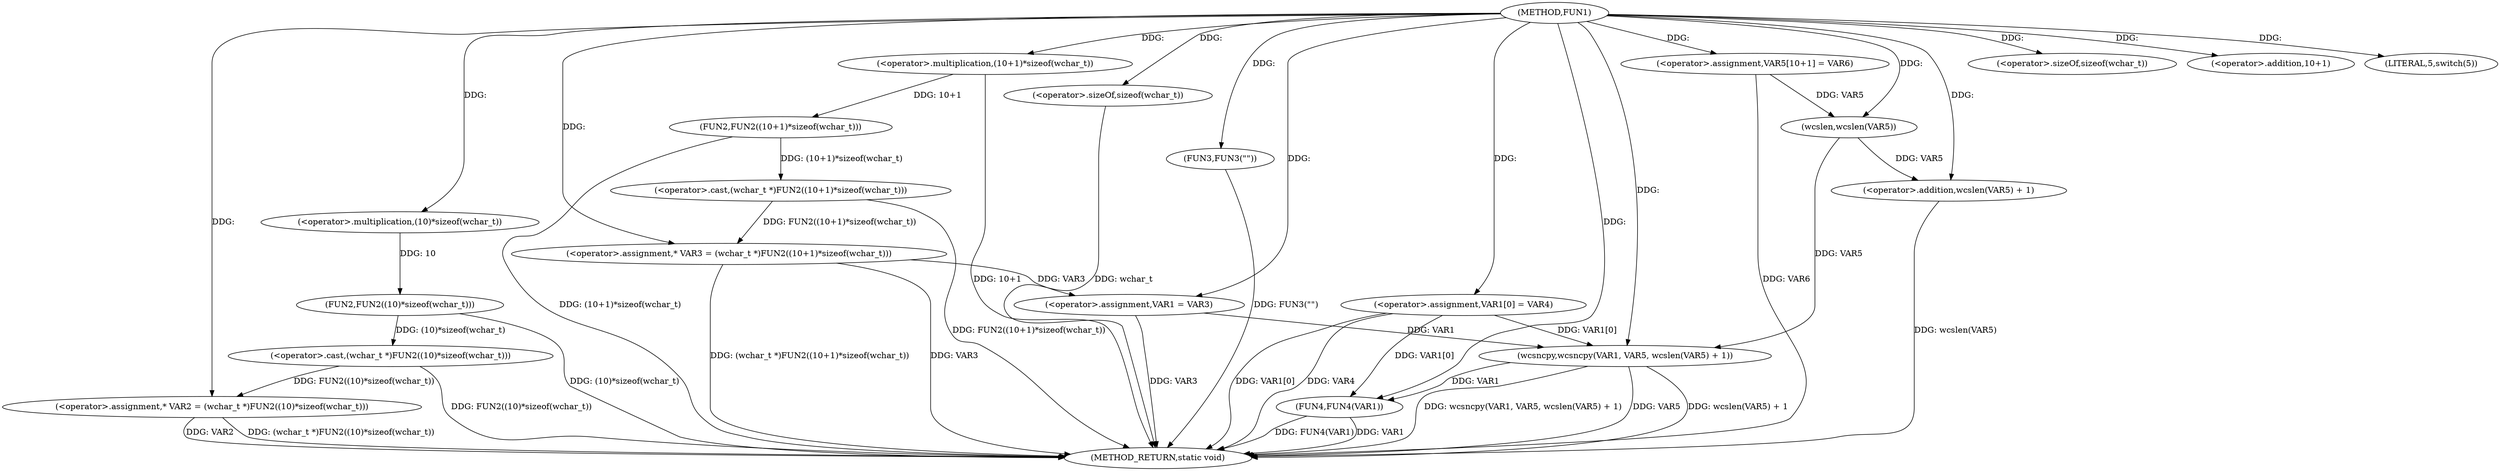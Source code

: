 digraph FUN1 {  
"1000100" [label = "(METHOD,FUN1)" ]
"1000156" [label = "(METHOD_RETURN,static void)" ]
"1000104" [label = "(<operator>.assignment,* VAR2 = (wchar_t *)FUN2((10)*sizeof(wchar_t)))" ]
"1000106" [label = "(<operator>.cast,(wchar_t *)FUN2((10)*sizeof(wchar_t)))" ]
"1000108" [label = "(FUN2,FUN2((10)*sizeof(wchar_t)))" ]
"1000109" [label = "(<operator>.multiplication,(10)*sizeof(wchar_t))" ]
"1000111" [label = "(<operator>.sizeOf,sizeof(wchar_t))" ]
"1000114" [label = "(<operator>.assignment,* VAR3 = (wchar_t *)FUN2((10+1)*sizeof(wchar_t)))" ]
"1000116" [label = "(<operator>.cast,(wchar_t *)FUN2((10+1)*sizeof(wchar_t)))" ]
"1000118" [label = "(FUN2,FUN2((10+1)*sizeof(wchar_t)))" ]
"1000119" [label = "(<operator>.multiplication,(10+1)*sizeof(wchar_t))" ]
"1000120" [label = "(<operator>.addition,10+1)" ]
"1000123" [label = "(<operator>.sizeOf,sizeof(wchar_t))" ]
"1000126" [label = "(LITERAL,5,switch(5))" ]
"1000129" [label = "(FUN3,FUN3(\"\"))" ]
"1000133" [label = "(<operator>.assignment,VAR1 = VAR3)" ]
"1000136" [label = "(<operator>.assignment,VAR1[0] = VAR4)" ]
"1000144" [label = "(<operator>.assignment,VAR5[10+1] = VAR6)" ]
"1000147" [label = "(wcsncpy,wcsncpy(VAR1, VAR5, wcslen(VAR5) + 1))" ]
"1000150" [label = "(<operator>.addition,wcslen(VAR5) + 1)" ]
"1000151" [label = "(wcslen,wcslen(VAR5))" ]
"1000154" [label = "(FUN4,FUN4(VAR1))" ]
  "1000106" -> "1000156"  [ label = "DDG: FUN2((10)*sizeof(wchar_t))"] 
  "1000150" -> "1000156"  [ label = "DDG: wcslen(VAR5)"] 
  "1000104" -> "1000156"  [ label = "DDG: VAR2"] 
  "1000136" -> "1000156"  [ label = "DDG: VAR4"] 
  "1000114" -> "1000156"  [ label = "DDG: VAR3"] 
  "1000147" -> "1000156"  [ label = "DDG: VAR5"] 
  "1000116" -> "1000156"  [ label = "DDG: FUN2((10+1)*sizeof(wchar_t))"] 
  "1000154" -> "1000156"  [ label = "DDG: FUN4(VAR1)"] 
  "1000147" -> "1000156"  [ label = "DDG: wcslen(VAR5) + 1"] 
  "1000118" -> "1000156"  [ label = "DDG: (10+1)*sizeof(wchar_t)"] 
  "1000144" -> "1000156"  [ label = "DDG: VAR6"] 
  "1000123" -> "1000156"  [ label = "DDG: wchar_t"] 
  "1000129" -> "1000156"  [ label = "DDG: FUN3(\"\")"] 
  "1000154" -> "1000156"  [ label = "DDG: VAR1"] 
  "1000133" -> "1000156"  [ label = "DDG: VAR3"] 
  "1000119" -> "1000156"  [ label = "DDG: 10+1"] 
  "1000147" -> "1000156"  [ label = "DDG: wcsncpy(VAR1, VAR5, wcslen(VAR5) + 1)"] 
  "1000114" -> "1000156"  [ label = "DDG: (wchar_t *)FUN2((10+1)*sizeof(wchar_t))"] 
  "1000136" -> "1000156"  [ label = "DDG: VAR1[0]"] 
  "1000104" -> "1000156"  [ label = "DDG: (wchar_t *)FUN2((10)*sizeof(wchar_t))"] 
  "1000108" -> "1000156"  [ label = "DDG: (10)*sizeof(wchar_t)"] 
  "1000106" -> "1000104"  [ label = "DDG: FUN2((10)*sizeof(wchar_t))"] 
  "1000100" -> "1000104"  [ label = "DDG: "] 
  "1000108" -> "1000106"  [ label = "DDG: (10)*sizeof(wchar_t)"] 
  "1000109" -> "1000108"  [ label = "DDG: 10"] 
  "1000100" -> "1000109"  [ label = "DDG: "] 
  "1000100" -> "1000111"  [ label = "DDG: "] 
  "1000116" -> "1000114"  [ label = "DDG: FUN2((10+1)*sizeof(wchar_t))"] 
  "1000100" -> "1000114"  [ label = "DDG: "] 
  "1000118" -> "1000116"  [ label = "DDG: (10+1)*sizeof(wchar_t)"] 
  "1000119" -> "1000118"  [ label = "DDG: 10+1"] 
  "1000100" -> "1000119"  [ label = "DDG: "] 
  "1000100" -> "1000120"  [ label = "DDG: "] 
  "1000100" -> "1000123"  [ label = "DDG: "] 
  "1000100" -> "1000126"  [ label = "DDG: "] 
  "1000100" -> "1000129"  [ label = "DDG: "] 
  "1000114" -> "1000133"  [ label = "DDG: VAR3"] 
  "1000100" -> "1000133"  [ label = "DDG: "] 
  "1000100" -> "1000136"  [ label = "DDG: "] 
  "1000100" -> "1000144"  [ label = "DDG: "] 
  "1000133" -> "1000147"  [ label = "DDG: VAR1"] 
  "1000136" -> "1000147"  [ label = "DDG: VAR1[0]"] 
  "1000100" -> "1000147"  [ label = "DDG: "] 
  "1000151" -> "1000147"  [ label = "DDG: VAR5"] 
  "1000151" -> "1000150"  [ label = "DDG: VAR5"] 
  "1000144" -> "1000151"  [ label = "DDG: VAR5"] 
  "1000100" -> "1000151"  [ label = "DDG: "] 
  "1000100" -> "1000150"  [ label = "DDG: "] 
  "1000147" -> "1000154"  [ label = "DDG: VAR1"] 
  "1000136" -> "1000154"  [ label = "DDG: VAR1[0]"] 
  "1000100" -> "1000154"  [ label = "DDG: "] 
}
